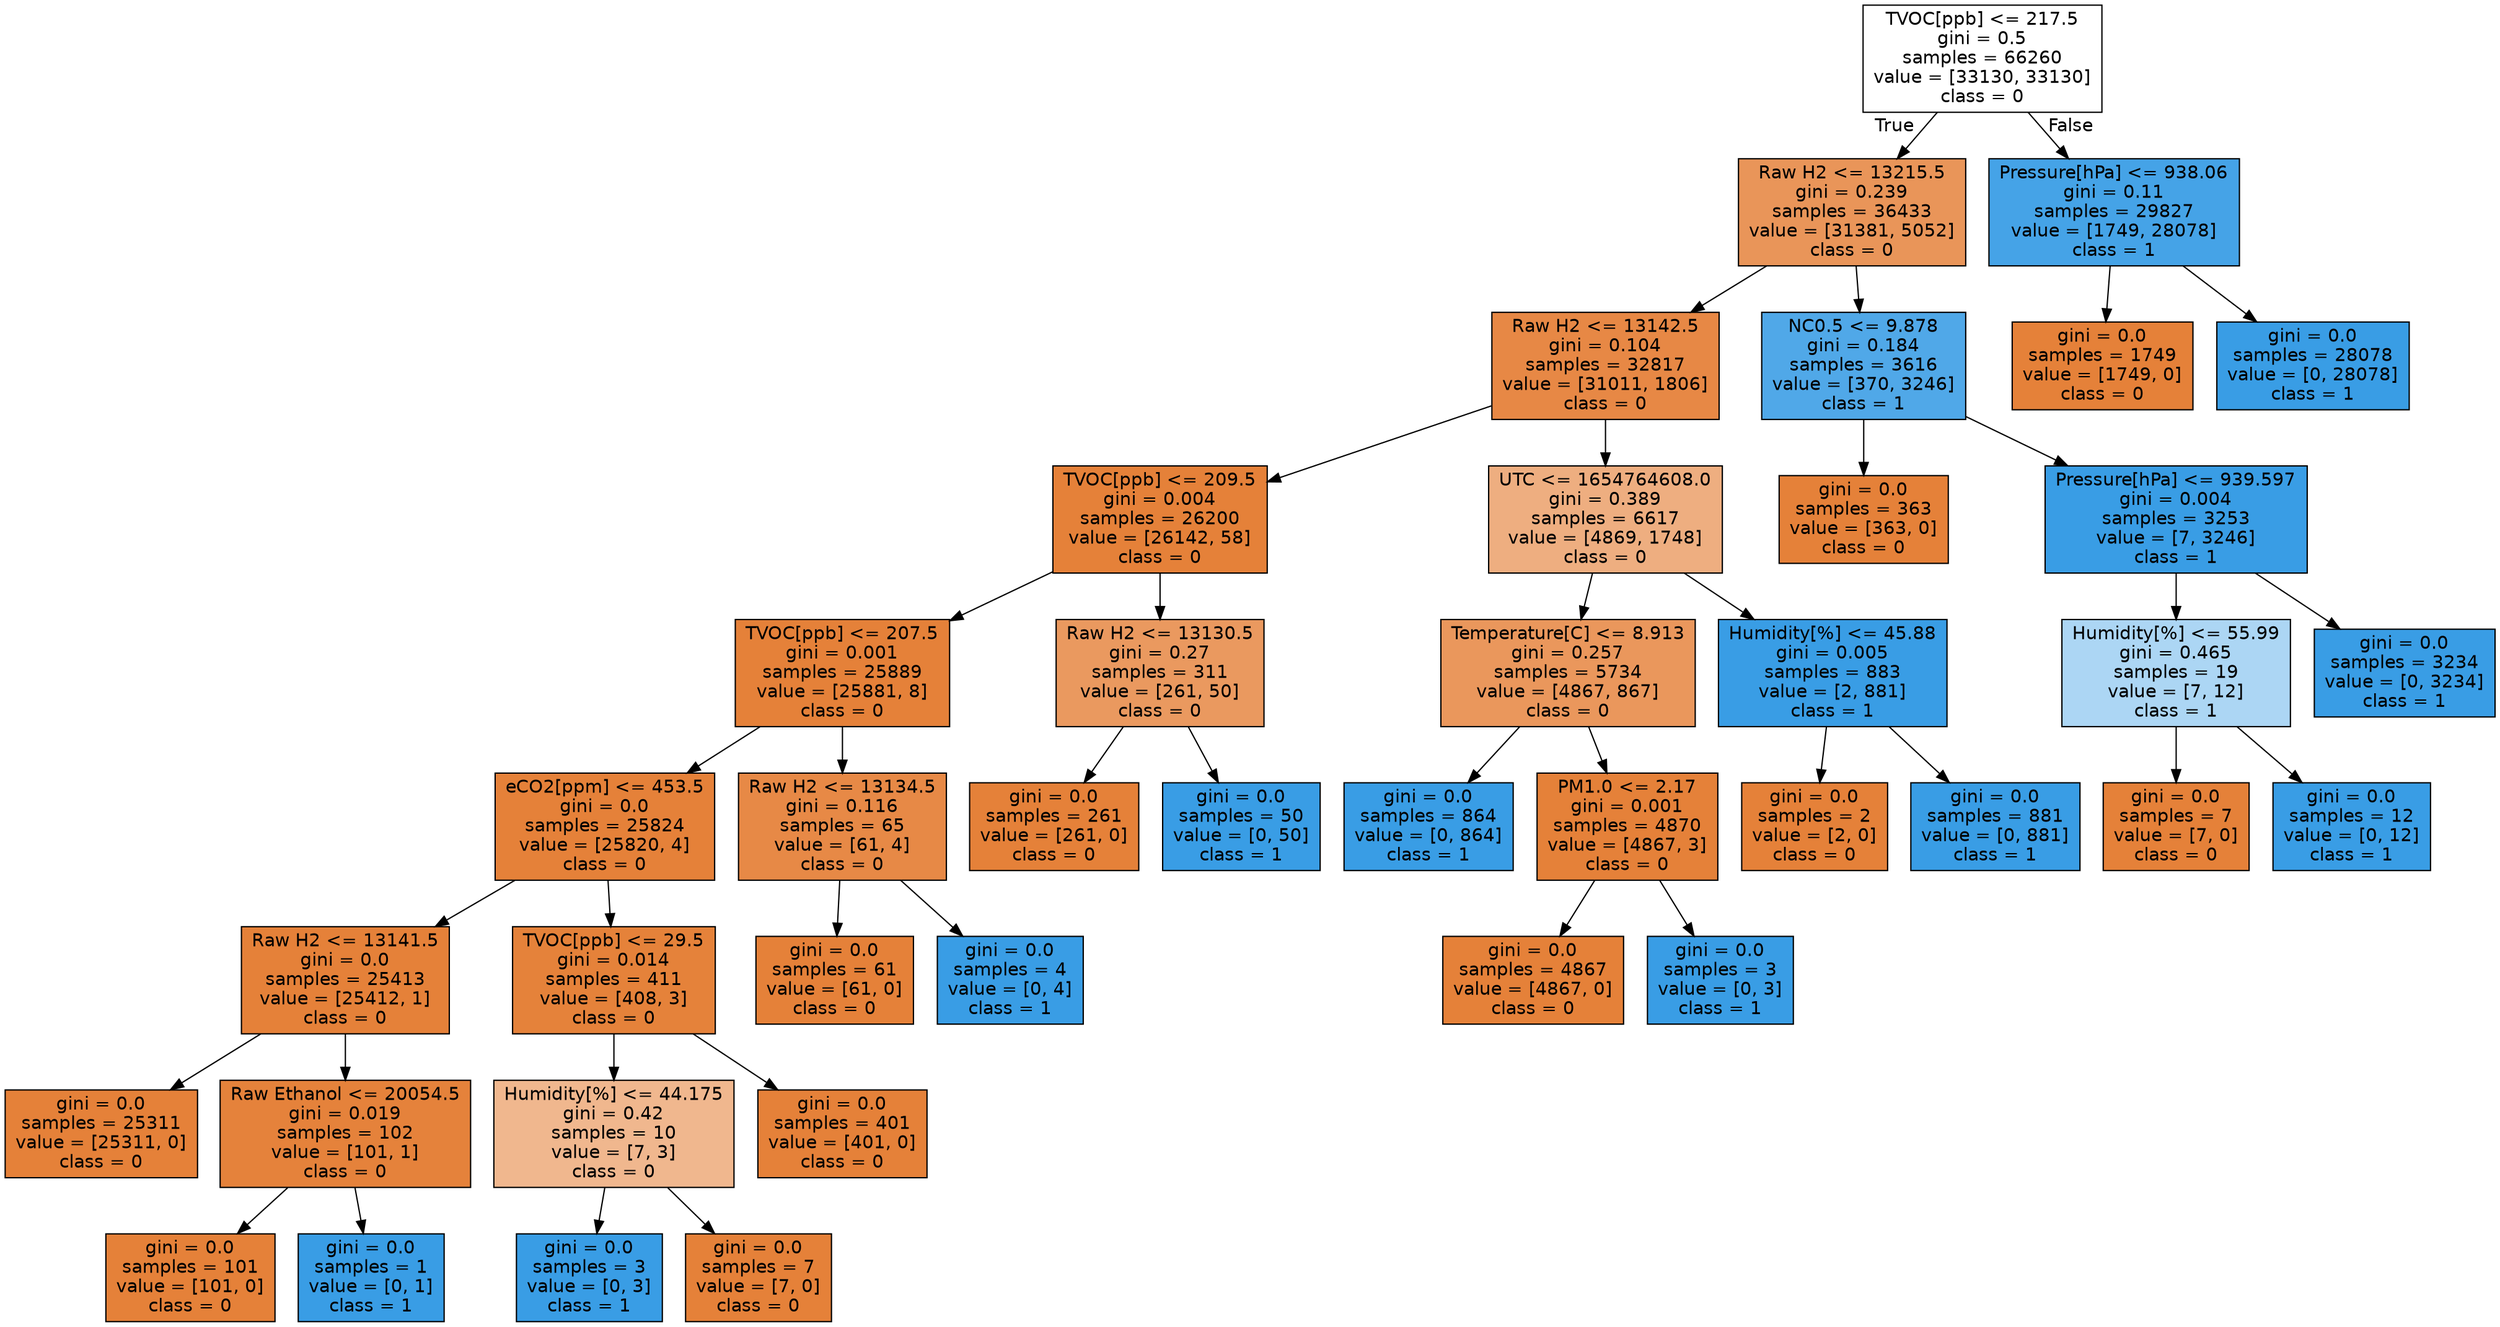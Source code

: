 digraph Tree {
node [shape=box, style="filled", color="black", fontname="helvetica"] ;
edge [fontname="helvetica"] ;
0 [label="TVOC[ppb] <= 217.5\ngini = 0.5\nsamples = 66260\nvalue = [33130, 33130]\nclass = 0", fillcolor="#ffffff"] ;
1 [label="Raw H2 <= 13215.5\ngini = 0.239\nsamples = 36433\nvalue = [31381, 5052]\nclass = 0", fillcolor="#e99559"] ;
0 -> 1 [labeldistance=2.5, labelangle=45, headlabel="True"] ;
2 [label="Raw H2 <= 13142.5\ngini = 0.104\nsamples = 32817\nvalue = [31011, 1806]\nclass = 0", fillcolor="#e78845"] ;
1 -> 2 ;
3 [label="TVOC[ppb] <= 209.5\ngini = 0.004\nsamples = 26200\nvalue = [26142, 58]\nclass = 0", fillcolor="#e58139"] ;
2 -> 3 ;
4 [label="TVOC[ppb] <= 207.5\ngini = 0.001\nsamples = 25889\nvalue = [25881, 8]\nclass = 0", fillcolor="#e58139"] ;
3 -> 4 ;
5 [label="eCO2[ppm] <= 453.5\ngini = 0.0\nsamples = 25824\nvalue = [25820, 4]\nclass = 0", fillcolor="#e58139"] ;
4 -> 5 ;
6 [label="Raw H2 <= 13141.5\ngini = 0.0\nsamples = 25413\nvalue = [25412, 1]\nclass = 0", fillcolor="#e58139"] ;
5 -> 6 ;
7 [label="gini = 0.0\nsamples = 25311\nvalue = [25311, 0]\nclass = 0", fillcolor="#e58139"] ;
6 -> 7 ;
8 [label="Raw Ethanol <= 20054.5\ngini = 0.019\nsamples = 102\nvalue = [101, 1]\nclass = 0", fillcolor="#e5823b"] ;
6 -> 8 ;
9 [label="gini = 0.0\nsamples = 101\nvalue = [101, 0]\nclass = 0", fillcolor="#e58139"] ;
8 -> 9 ;
10 [label="gini = 0.0\nsamples = 1\nvalue = [0, 1]\nclass = 1", fillcolor="#399de5"] ;
8 -> 10 ;
11 [label="TVOC[ppb] <= 29.5\ngini = 0.014\nsamples = 411\nvalue = [408, 3]\nclass = 0", fillcolor="#e5823a"] ;
5 -> 11 ;
12 [label="Humidity[%] <= 44.175\ngini = 0.42\nsamples = 10\nvalue = [7, 3]\nclass = 0", fillcolor="#f0b78e"] ;
11 -> 12 ;
13 [label="gini = 0.0\nsamples = 3\nvalue = [0, 3]\nclass = 1", fillcolor="#399de5"] ;
12 -> 13 ;
14 [label="gini = 0.0\nsamples = 7\nvalue = [7, 0]\nclass = 0", fillcolor="#e58139"] ;
12 -> 14 ;
15 [label="gini = 0.0\nsamples = 401\nvalue = [401, 0]\nclass = 0", fillcolor="#e58139"] ;
11 -> 15 ;
16 [label="Raw H2 <= 13134.5\ngini = 0.116\nsamples = 65\nvalue = [61, 4]\nclass = 0", fillcolor="#e78946"] ;
4 -> 16 ;
17 [label="gini = 0.0\nsamples = 61\nvalue = [61, 0]\nclass = 0", fillcolor="#e58139"] ;
16 -> 17 ;
18 [label="gini = 0.0\nsamples = 4\nvalue = [0, 4]\nclass = 1", fillcolor="#399de5"] ;
16 -> 18 ;
19 [label="Raw H2 <= 13130.5\ngini = 0.27\nsamples = 311\nvalue = [261, 50]\nclass = 0", fillcolor="#ea995f"] ;
3 -> 19 ;
20 [label="gini = 0.0\nsamples = 261\nvalue = [261, 0]\nclass = 0", fillcolor="#e58139"] ;
19 -> 20 ;
21 [label="gini = 0.0\nsamples = 50\nvalue = [0, 50]\nclass = 1", fillcolor="#399de5"] ;
19 -> 21 ;
22 [label="UTC <= 1654764608.0\ngini = 0.389\nsamples = 6617\nvalue = [4869, 1748]\nclass = 0", fillcolor="#eeae80"] ;
2 -> 22 ;
23 [label="Temperature[C] <= 8.913\ngini = 0.257\nsamples = 5734\nvalue = [4867, 867]\nclass = 0", fillcolor="#ea975c"] ;
22 -> 23 ;
24 [label="gini = 0.0\nsamples = 864\nvalue = [0, 864]\nclass = 1", fillcolor="#399de5"] ;
23 -> 24 ;
25 [label="PM1.0 <= 2.17\ngini = 0.001\nsamples = 4870\nvalue = [4867, 3]\nclass = 0", fillcolor="#e58139"] ;
23 -> 25 ;
26 [label="gini = 0.0\nsamples = 4867\nvalue = [4867, 0]\nclass = 0", fillcolor="#e58139"] ;
25 -> 26 ;
27 [label="gini = 0.0\nsamples = 3\nvalue = [0, 3]\nclass = 1", fillcolor="#399de5"] ;
25 -> 27 ;
28 [label="Humidity[%] <= 45.88\ngini = 0.005\nsamples = 883\nvalue = [2, 881]\nclass = 1", fillcolor="#399de5"] ;
22 -> 28 ;
29 [label="gini = 0.0\nsamples = 2\nvalue = [2, 0]\nclass = 0", fillcolor="#e58139"] ;
28 -> 29 ;
30 [label="gini = 0.0\nsamples = 881\nvalue = [0, 881]\nclass = 1", fillcolor="#399de5"] ;
28 -> 30 ;
31 [label="NC0.5 <= 9.878\ngini = 0.184\nsamples = 3616\nvalue = [370, 3246]\nclass = 1", fillcolor="#50a8e8"] ;
1 -> 31 ;
32 [label="gini = 0.0\nsamples = 363\nvalue = [363, 0]\nclass = 0", fillcolor="#e58139"] ;
31 -> 32 ;
33 [label="Pressure[hPa] <= 939.597\ngini = 0.004\nsamples = 3253\nvalue = [7, 3246]\nclass = 1", fillcolor="#399de5"] ;
31 -> 33 ;
34 [label="Humidity[%] <= 55.99\ngini = 0.465\nsamples = 19\nvalue = [7, 12]\nclass = 1", fillcolor="#acd6f4"] ;
33 -> 34 ;
35 [label="gini = 0.0\nsamples = 7\nvalue = [7, 0]\nclass = 0", fillcolor="#e58139"] ;
34 -> 35 ;
36 [label="gini = 0.0\nsamples = 12\nvalue = [0, 12]\nclass = 1", fillcolor="#399de5"] ;
34 -> 36 ;
37 [label="gini = 0.0\nsamples = 3234\nvalue = [0, 3234]\nclass = 1", fillcolor="#399de5"] ;
33 -> 37 ;
38 [label="Pressure[hPa] <= 938.06\ngini = 0.11\nsamples = 29827\nvalue = [1749, 28078]\nclass = 1", fillcolor="#45a3e7"] ;
0 -> 38 [labeldistance=2.5, labelangle=-45, headlabel="False"] ;
39 [label="gini = 0.0\nsamples = 1749\nvalue = [1749, 0]\nclass = 0", fillcolor="#e58139"] ;
38 -> 39 ;
40 [label="gini = 0.0\nsamples = 28078\nvalue = [0, 28078]\nclass = 1", fillcolor="#399de5"] ;
38 -> 40 ;
}